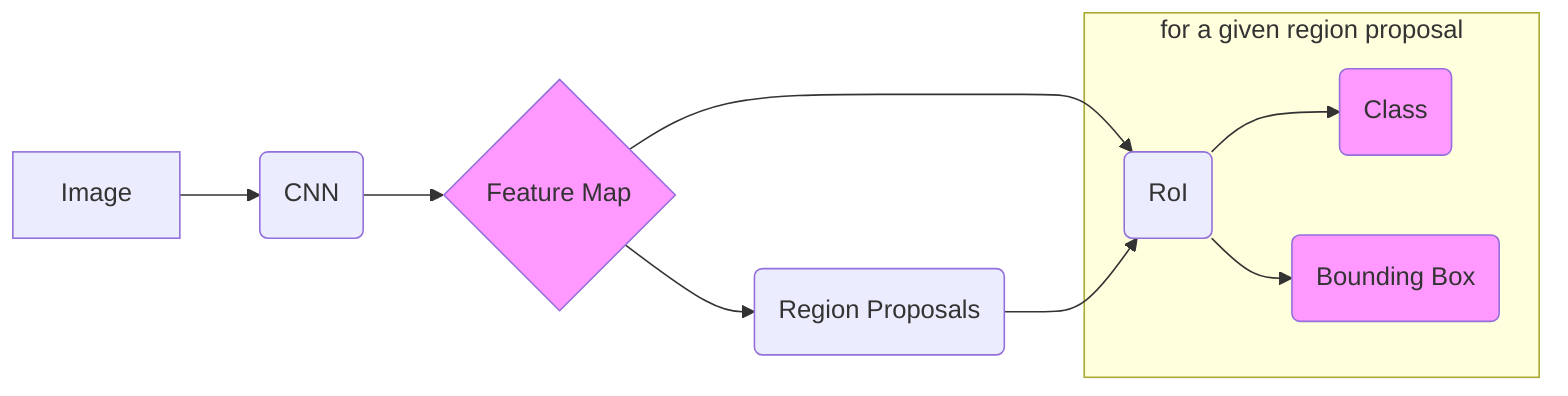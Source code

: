 graph LR

%% ...::: NODES :::...

input[Image]
cnn(CNN)
feature_map{Feature Map}
rpn(Region Proposals)
roi(RoI)

clas(Class)
bounding_box(Bounding Box)

%% ...::: STYLING :::...

style feature_map fill:#f9f
style clas fill:#f9f
style bounding_box fill:#f9f

%% ...::: FLOWS :::...

input-->cnn
cnn-->feature_map
feature_map-->rpn

feature_map-->roi
rpn-->roi
subgraph for a given region proposal
  roi-->clas
  roi-->bounding_box
end